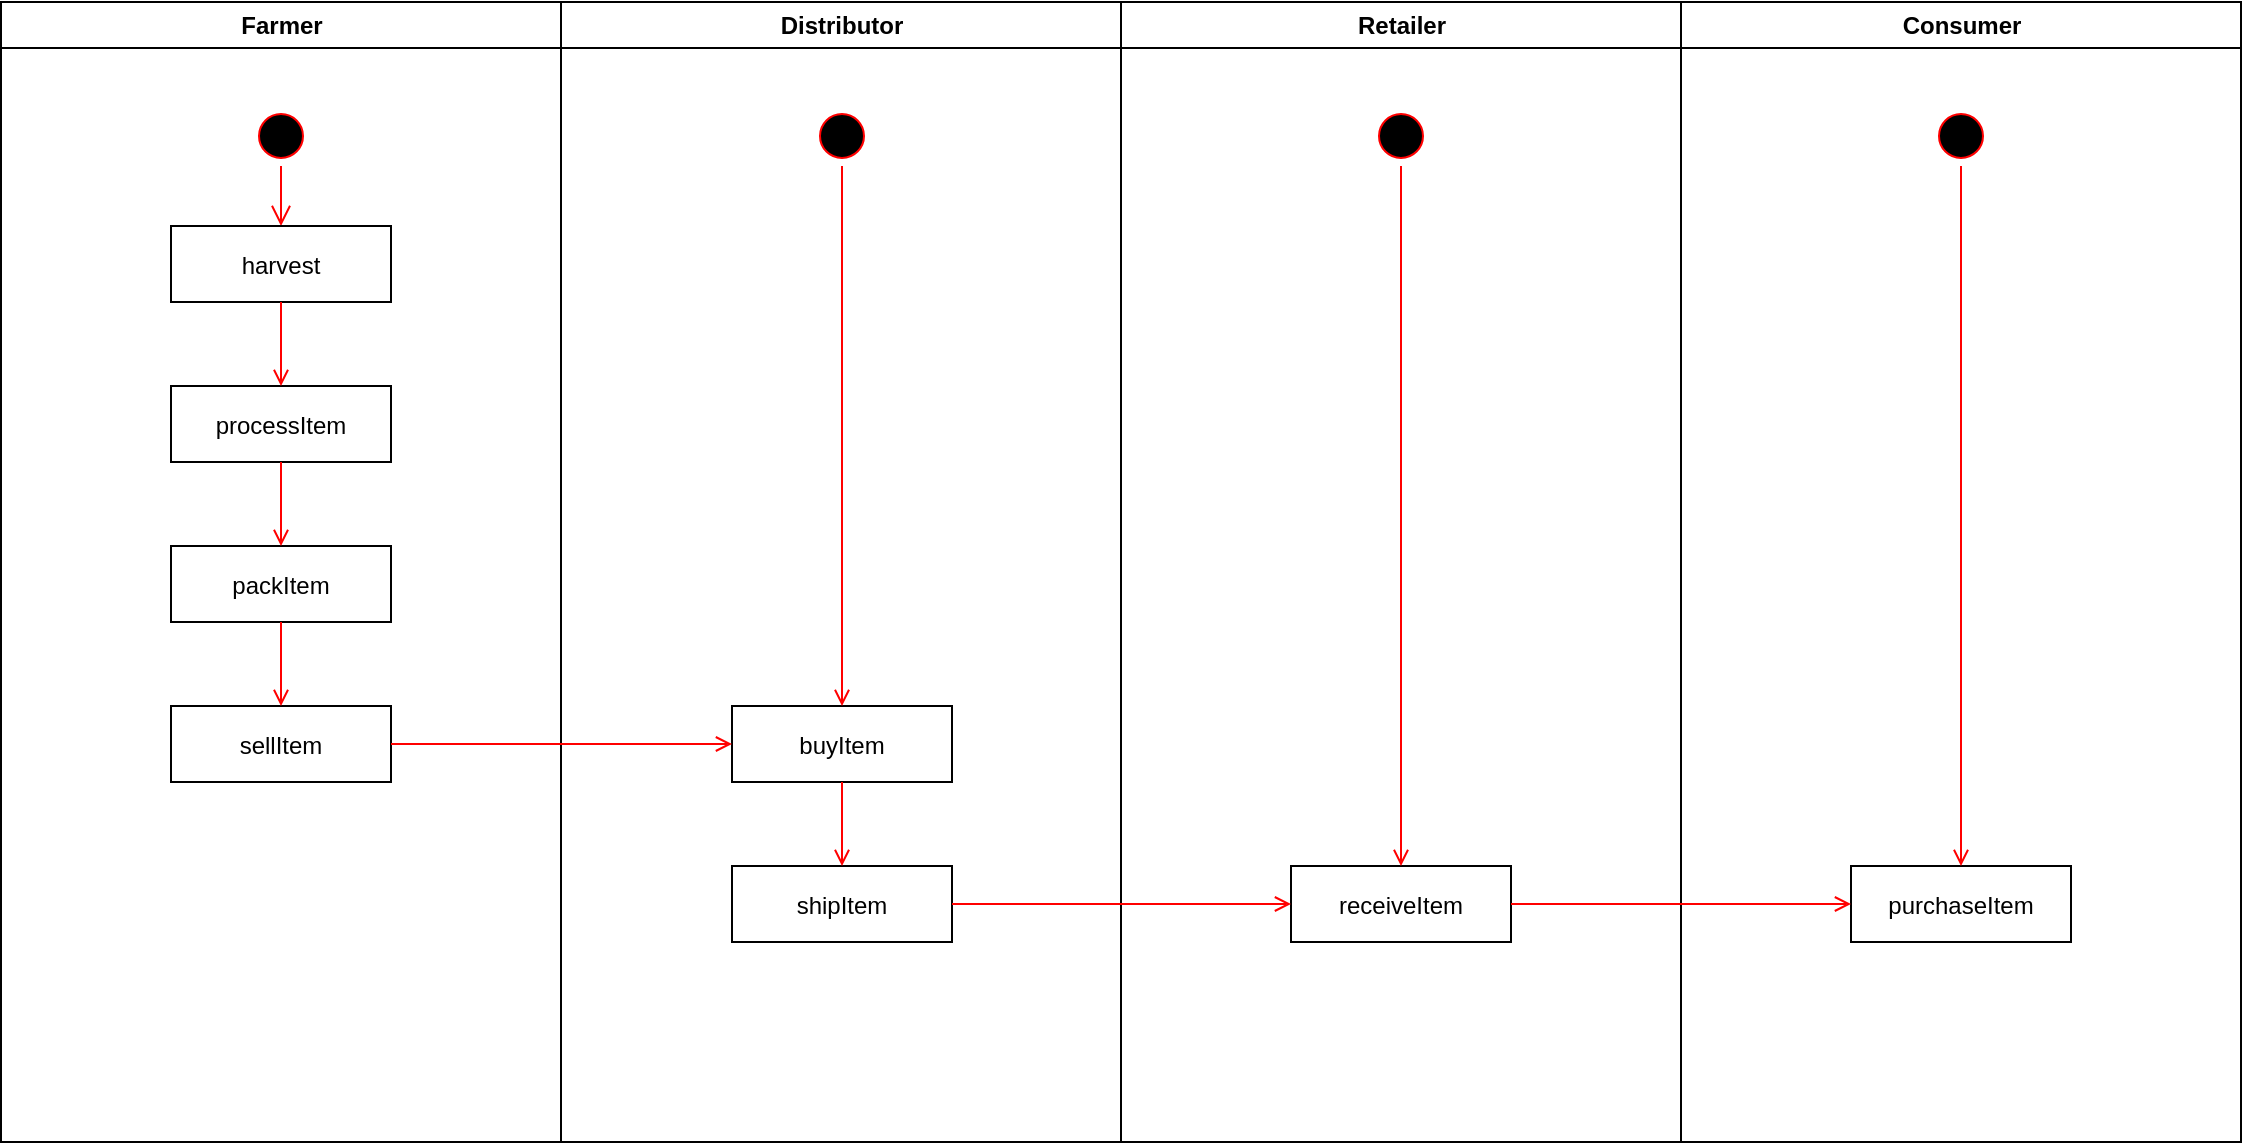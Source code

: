 <mxfile version="14.6.6" type="device"><diagram name="Page-1" id="e7e014a7-5840-1c2e-5031-d8a46d1fe8dd"><mxGraphModel dx="1426" dy="826" grid="1" gridSize="10" guides="1" tooltips="1" connect="1" arrows="1" fold="1" page="1" pageScale="1" pageWidth="1169" pageHeight="826" background="#ffffff" math="0" shadow="0"><root><mxCell id="0"/><mxCell id="1" parent="0"/><mxCell id="2" value="Farmer" style="swimlane;whiteSpace=wrap" parent="1" vertex="1"><mxGeometry x="164.5" y="128" width="280" height="570" as="geometry"/></mxCell><mxCell id="5" value="" style="ellipse;shape=startState;fillColor=#000000;strokeColor=#ff0000;" parent="2" vertex="1"><mxGeometry x="125" y="52" width="30" height="30" as="geometry"/></mxCell><mxCell id="6" value="" style="edgeStyle=elbowEdgeStyle;elbow=horizontal;verticalAlign=bottom;endArrow=open;endSize=8;strokeColor=#FF0000;endFill=1;rounded=0" parent="2" source="5" target="7" edge="1"><mxGeometry x="125" y="52" as="geometry"><mxPoint x="140" y="122" as="targetPoint"/></mxGeometry></mxCell><mxCell id="7" value="harvest" style="" parent="2" vertex="1"><mxGeometry x="85" y="112" width="110" height="38" as="geometry"/></mxCell><mxCell id="8" value="processItem" style="" parent="2" vertex="1"><mxGeometry x="85" y="192" width="110" height="38" as="geometry"/></mxCell><mxCell id="9" value="" style="endArrow=open;strokeColor=#FF0000;endFill=1;rounded=0" parent="2" source="7" target="8" edge="1"><mxGeometry relative="1" as="geometry"/></mxCell><mxCell id="10" value="packItem" style="" parent="2" vertex="1"><mxGeometry x="85" y="272" width="110" height="38" as="geometry"/></mxCell><mxCell id="11" value="" style="endArrow=open;strokeColor=#FF0000;endFill=1;rounded=0" parent="2" source="8" target="10" edge="1"><mxGeometry relative="1" as="geometry"/></mxCell><mxCell id="es-RAQ9l-faGfRqXAWVF-50" value="sellItem" style="" vertex="1" parent="2"><mxGeometry x="85" y="352" width="110" height="38" as="geometry"/></mxCell><mxCell id="es-RAQ9l-faGfRqXAWVF-51" value="" style="endArrow=open;strokeColor=#FF0000;endFill=1;rounded=0;exitX=0.5;exitY=1;exitDx=0;exitDy=0;entryX=0.5;entryY=0;entryDx=0;entryDy=0;" edge="1" parent="2" source="10" target="es-RAQ9l-faGfRqXAWVF-50"><mxGeometry relative="1" as="geometry"><mxPoint x="139.5" y="402" as="sourcePoint"/><mxPoint x="139.5" y="422" as="targetPoint"/></mxGeometry></mxCell><mxCell id="3" value="Distributor" style="swimlane;whiteSpace=wrap" parent="1" vertex="1"><mxGeometry x="444.5" y="128" width="280" height="570" as="geometry"/></mxCell><mxCell id="es-RAQ9l-faGfRqXAWVF-52" value="" style="ellipse;shape=startState;fillColor=#000000;strokeColor=#ff0000;" vertex="1" parent="3"><mxGeometry x="125.5" y="52" width="30" height="30" as="geometry"/></mxCell><mxCell id="es-RAQ9l-faGfRqXAWVF-53" value="buyItem" style="" vertex="1" parent="3"><mxGeometry x="85.5" y="352" width="110" height="38" as="geometry"/></mxCell><mxCell id="es-RAQ9l-faGfRqXAWVF-54" value="" style="endArrow=open;strokeColor=#FF0000;endFill=1;rounded=0;exitX=0.5;exitY=1;exitDx=0;exitDy=0;entryX=0.5;entryY=0;entryDx=0;entryDy=0;" edge="1" parent="3" source="es-RAQ9l-faGfRqXAWVF-52" target="es-RAQ9l-faGfRqXAWVF-53"><mxGeometry relative="1" as="geometry"><mxPoint x="139.5" y="152" as="sourcePoint"/><mxPoint x="139.5" y="194" as="targetPoint"/></mxGeometry></mxCell><mxCell id="es-RAQ9l-faGfRqXAWVF-56" value="shipItem" style="" vertex="1" parent="3"><mxGeometry x="85.5" y="432" width="110" height="38" as="geometry"/></mxCell><mxCell id="es-RAQ9l-faGfRqXAWVF-57" value="" style="endArrow=open;strokeColor=#FF0000;endFill=1;rounded=0;exitX=0.5;exitY=1;exitDx=0;exitDy=0;entryX=0.5;entryY=0;entryDx=0;entryDy=0;" edge="1" parent="3" source="es-RAQ9l-faGfRqXAWVF-53" target="es-RAQ9l-faGfRqXAWVF-56"><mxGeometry relative="1" as="geometry"><mxPoint x="139.5" y="402" as="sourcePoint"/><mxPoint x="139.5" y="444" as="targetPoint"/></mxGeometry></mxCell><mxCell id="4" value="Retailer" style="swimlane;whiteSpace=wrap" parent="1" vertex="1"><mxGeometry x="724.5" y="128" width="280" height="570" as="geometry"><mxRectangle x="724.5" y="128" width="80" height="23" as="alternateBounds"/></mxGeometry></mxCell><mxCell id="es-RAQ9l-faGfRqXAWVF-58" value="" style="ellipse;shape=startState;fillColor=#000000;strokeColor=#ff0000;" vertex="1" parent="4"><mxGeometry x="125" y="52" width="30" height="30" as="geometry"/></mxCell><mxCell id="es-RAQ9l-faGfRqXAWVF-60" value="receiveItem" style="" vertex="1" parent="4"><mxGeometry x="85" y="432" width="110" height="38" as="geometry"/></mxCell><mxCell id="es-RAQ9l-faGfRqXAWVF-62" value="" style="endArrow=open;strokeColor=#FF0000;endFill=1;rounded=0;exitX=0.5;exitY=1;exitDx=0;exitDy=0;entryX=0.5;entryY=0;entryDx=0;entryDy=0;" edge="1" parent="4" source="es-RAQ9l-faGfRqXAWVF-58" target="es-RAQ9l-faGfRqXAWVF-60"><mxGeometry relative="1" as="geometry"><mxPoint x="139.5" y="102" as="sourcePoint"/><mxPoint x="139.5" y="372" as="targetPoint"/></mxGeometry></mxCell><mxCell id="es-RAQ9l-faGfRqXAWVF-41" value="Consumer" style="swimlane;whiteSpace=wrap" vertex="1" parent="1"><mxGeometry x="1004.5" y="128" width="280" height="570" as="geometry"><mxRectangle x="724.5" y="128" width="80" height="23" as="alternateBounds"/></mxGeometry></mxCell><mxCell id="es-RAQ9l-faGfRqXAWVF-59" value="" style="ellipse;shape=startState;fillColor=#000000;strokeColor=#ff0000;" vertex="1" parent="es-RAQ9l-faGfRqXAWVF-41"><mxGeometry x="125" y="52" width="30" height="30" as="geometry"/></mxCell><mxCell id="es-RAQ9l-faGfRqXAWVF-61" value="purchaseItem" style="" vertex="1" parent="es-RAQ9l-faGfRqXAWVF-41"><mxGeometry x="85" y="432" width="110" height="38" as="geometry"/></mxCell><mxCell id="es-RAQ9l-faGfRqXAWVF-63" value="" style="endArrow=open;strokeColor=#FF0000;endFill=1;rounded=0;exitX=0.5;exitY=1;exitDx=0;exitDy=0;entryX=0.5;entryY=0;entryDx=0;entryDy=0;" edge="1" parent="es-RAQ9l-faGfRqXAWVF-41" source="es-RAQ9l-faGfRqXAWVF-59" target="es-RAQ9l-faGfRqXAWVF-61"><mxGeometry relative="1" as="geometry"><mxPoint x="139.5" y="102" as="sourcePoint"/><mxPoint x="105.5" y="372" as="targetPoint"/></mxGeometry></mxCell><mxCell id="es-RAQ9l-faGfRqXAWVF-55" value="" style="endArrow=open;strokeColor=#FF0000;endFill=1;rounded=0;exitX=1;exitY=0.5;exitDx=0;exitDy=0;entryX=0;entryY=0.5;entryDx=0;entryDy=0;" edge="1" parent="1" source="es-RAQ9l-faGfRqXAWVF-50" target="es-RAQ9l-faGfRqXAWVF-53"><mxGeometry relative="1" as="geometry"><mxPoint x="324.5" y="298" as="sourcePoint"/><mxPoint x="324.5" y="340" as="targetPoint"/></mxGeometry></mxCell><mxCell id="es-RAQ9l-faGfRqXAWVF-64" value="" style="endArrow=open;strokeColor=#FF0000;endFill=1;rounded=0;exitX=1;exitY=0.5;exitDx=0;exitDy=0;entryX=0;entryY=0.5;entryDx=0;entryDy=0;" edge="1" parent="1" source="es-RAQ9l-faGfRqXAWVF-56" target="es-RAQ9l-faGfRqXAWVF-60"><mxGeometry relative="1" as="geometry"><mxPoint x="740" y="630" as="sourcePoint"/><mxPoint x="910.5" y="630" as="targetPoint"/></mxGeometry></mxCell><mxCell id="es-RAQ9l-faGfRqXAWVF-65" value="" style="endArrow=open;strokeColor=#FF0000;endFill=1;rounded=0;exitX=1;exitY=0.5;exitDx=0;exitDy=0;entryX=0;entryY=0.5;entryDx=0;entryDy=0;" edge="1" parent="1" source="es-RAQ9l-faGfRqXAWVF-60" target="es-RAQ9l-faGfRqXAWVF-61"><mxGeometry relative="1" as="geometry"><mxPoint x="960" y="610" as="sourcePoint"/><mxPoint x="1129.5" y="610" as="targetPoint"/></mxGeometry></mxCell></root></mxGraphModel></diagram></mxfile>